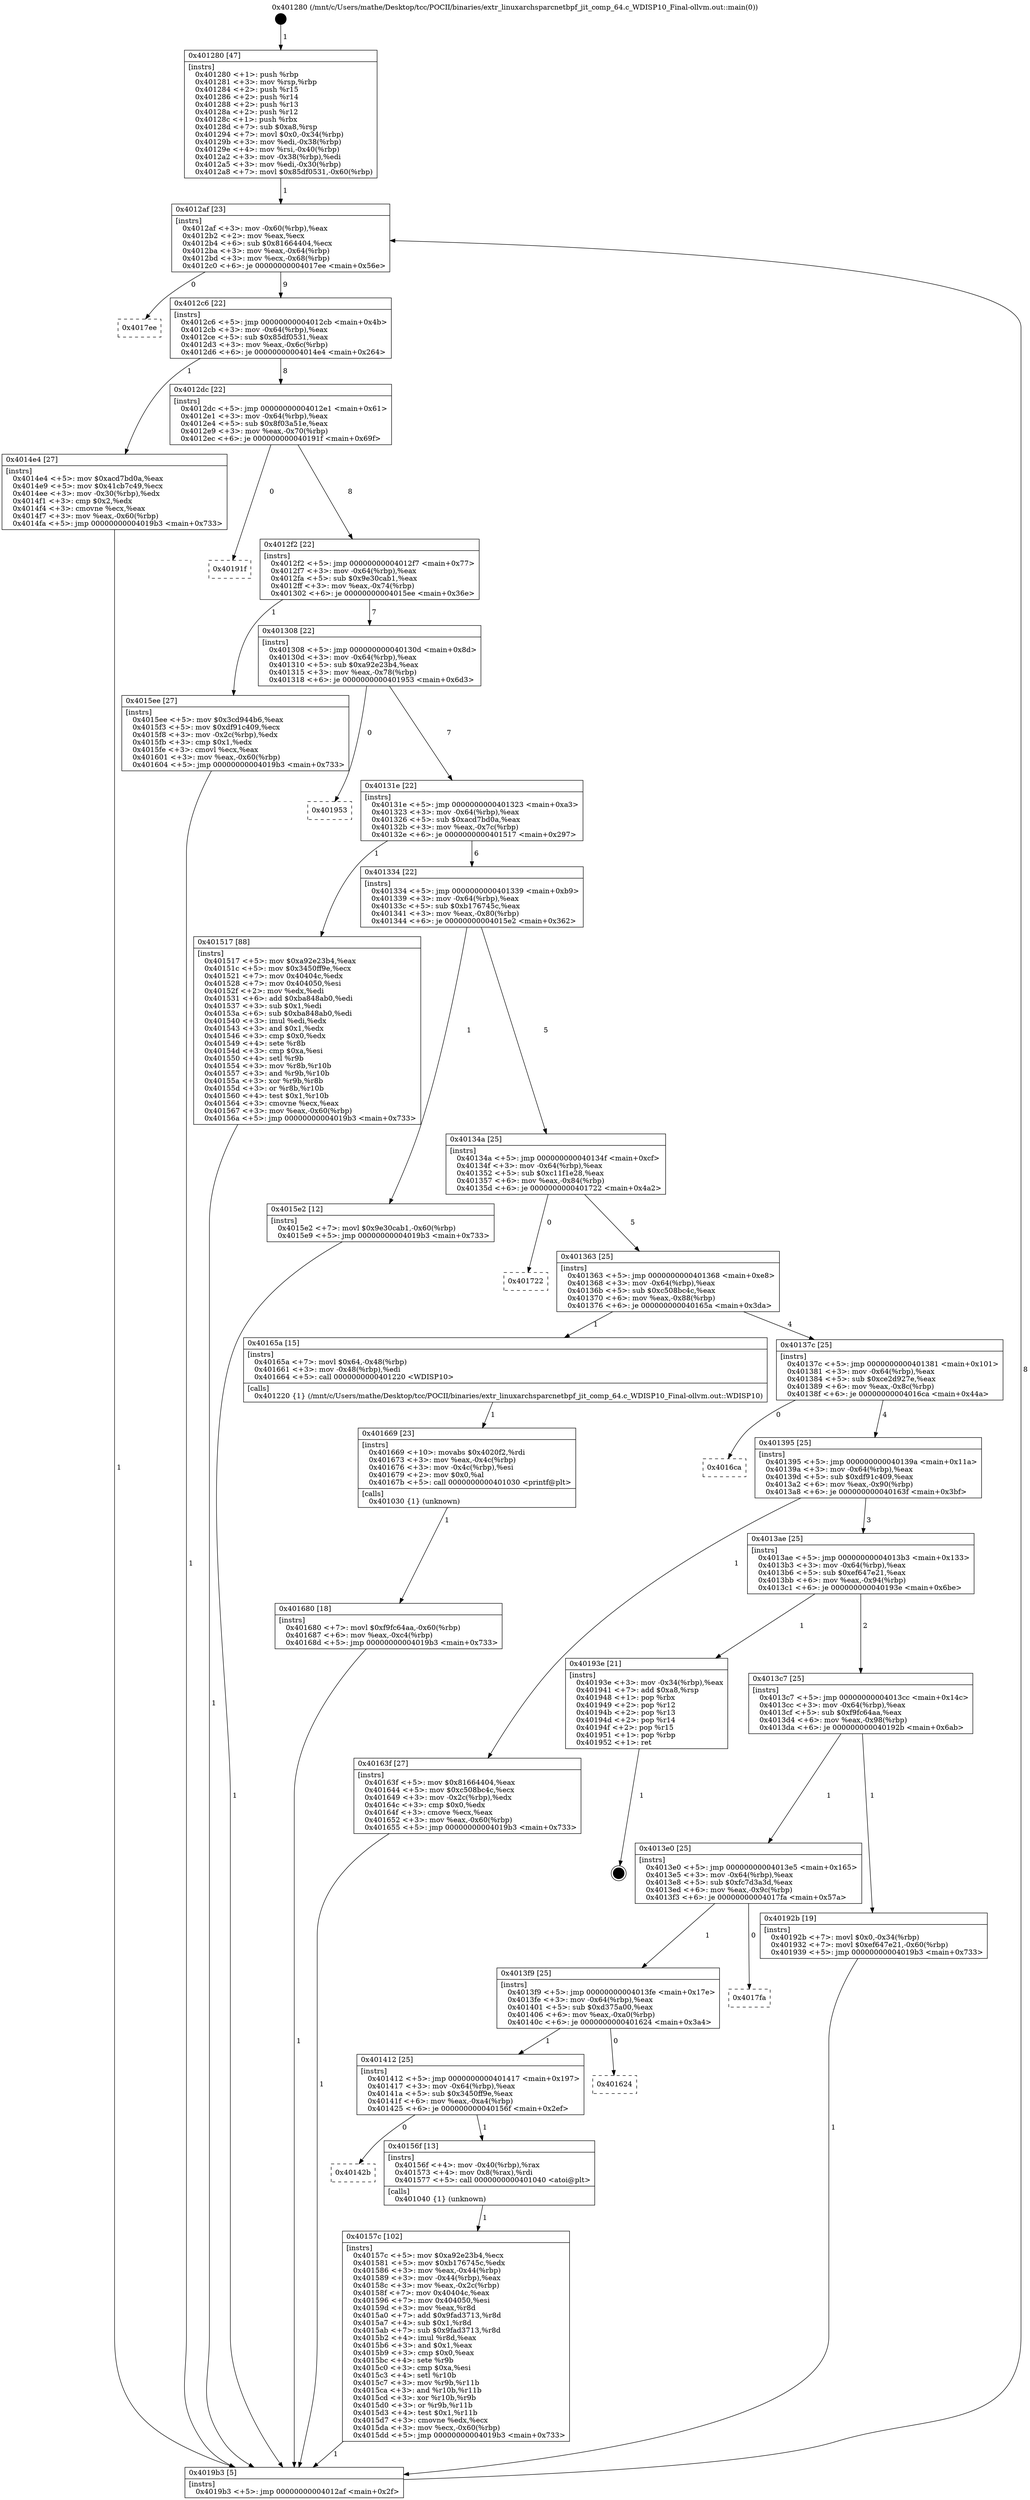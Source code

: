 digraph "0x401280" {
  label = "0x401280 (/mnt/c/Users/mathe/Desktop/tcc/POCII/binaries/extr_linuxarchsparcnetbpf_jit_comp_64.c_WDISP10_Final-ollvm.out::main(0))"
  labelloc = "t"
  node[shape=record]

  Entry [label="",width=0.3,height=0.3,shape=circle,fillcolor=black,style=filled]
  "0x4012af" [label="{
     0x4012af [23]\l
     | [instrs]\l
     &nbsp;&nbsp;0x4012af \<+3\>: mov -0x60(%rbp),%eax\l
     &nbsp;&nbsp;0x4012b2 \<+2\>: mov %eax,%ecx\l
     &nbsp;&nbsp;0x4012b4 \<+6\>: sub $0x81664404,%ecx\l
     &nbsp;&nbsp;0x4012ba \<+3\>: mov %eax,-0x64(%rbp)\l
     &nbsp;&nbsp;0x4012bd \<+3\>: mov %ecx,-0x68(%rbp)\l
     &nbsp;&nbsp;0x4012c0 \<+6\>: je 00000000004017ee \<main+0x56e\>\l
  }"]
  "0x4017ee" [label="{
     0x4017ee\l
  }", style=dashed]
  "0x4012c6" [label="{
     0x4012c6 [22]\l
     | [instrs]\l
     &nbsp;&nbsp;0x4012c6 \<+5\>: jmp 00000000004012cb \<main+0x4b\>\l
     &nbsp;&nbsp;0x4012cb \<+3\>: mov -0x64(%rbp),%eax\l
     &nbsp;&nbsp;0x4012ce \<+5\>: sub $0x85df0531,%eax\l
     &nbsp;&nbsp;0x4012d3 \<+3\>: mov %eax,-0x6c(%rbp)\l
     &nbsp;&nbsp;0x4012d6 \<+6\>: je 00000000004014e4 \<main+0x264\>\l
  }"]
  Exit [label="",width=0.3,height=0.3,shape=circle,fillcolor=black,style=filled,peripheries=2]
  "0x4014e4" [label="{
     0x4014e4 [27]\l
     | [instrs]\l
     &nbsp;&nbsp;0x4014e4 \<+5\>: mov $0xacd7bd0a,%eax\l
     &nbsp;&nbsp;0x4014e9 \<+5\>: mov $0x41cb7c49,%ecx\l
     &nbsp;&nbsp;0x4014ee \<+3\>: mov -0x30(%rbp),%edx\l
     &nbsp;&nbsp;0x4014f1 \<+3\>: cmp $0x2,%edx\l
     &nbsp;&nbsp;0x4014f4 \<+3\>: cmovne %ecx,%eax\l
     &nbsp;&nbsp;0x4014f7 \<+3\>: mov %eax,-0x60(%rbp)\l
     &nbsp;&nbsp;0x4014fa \<+5\>: jmp 00000000004019b3 \<main+0x733\>\l
  }"]
  "0x4012dc" [label="{
     0x4012dc [22]\l
     | [instrs]\l
     &nbsp;&nbsp;0x4012dc \<+5\>: jmp 00000000004012e1 \<main+0x61\>\l
     &nbsp;&nbsp;0x4012e1 \<+3\>: mov -0x64(%rbp),%eax\l
     &nbsp;&nbsp;0x4012e4 \<+5\>: sub $0x8f03a51e,%eax\l
     &nbsp;&nbsp;0x4012e9 \<+3\>: mov %eax,-0x70(%rbp)\l
     &nbsp;&nbsp;0x4012ec \<+6\>: je 000000000040191f \<main+0x69f\>\l
  }"]
  "0x4019b3" [label="{
     0x4019b3 [5]\l
     | [instrs]\l
     &nbsp;&nbsp;0x4019b3 \<+5\>: jmp 00000000004012af \<main+0x2f\>\l
  }"]
  "0x401280" [label="{
     0x401280 [47]\l
     | [instrs]\l
     &nbsp;&nbsp;0x401280 \<+1\>: push %rbp\l
     &nbsp;&nbsp;0x401281 \<+3\>: mov %rsp,%rbp\l
     &nbsp;&nbsp;0x401284 \<+2\>: push %r15\l
     &nbsp;&nbsp;0x401286 \<+2\>: push %r14\l
     &nbsp;&nbsp;0x401288 \<+2\>: push %r13\l
     &nbsp;&nbsp;0x40128a \<+2\>: push %r12\l
     &nbsp;&nbsp;0x40128c \<+1\>: push %rbx\l
     &nbsp;&nbsp;0x40128d \<+7\>: sub $0xa8,%rsp\l
     &nbsp;&nbsp;0x401294 \<+7\>: movl $0x0,-0x34(%rbp)\l
     &nbsp;&nbsp;0x40129b \<+3\>: mov %edi,-0x38(%rbp)\l
     &nbsp;&nbsp;0x40129e \<+4\>: mov %rsi,-0x40(%rbp)\l
     &nbsp;&nbsp;0x4012a2 \<+3\>: mov -0x38(%rbp),%edi\l
     &nbsp;&nbsp;0x4012a5 \<+3\>: mov %edi,-0x30(%rbp)\l
     &nbsp;&nbsp;0x4012a8 \<+7\>: movl $0x85df0531,-0x60(%rbp)\l
  }"]
  "0x401680" [label="{
     0x401680 [18]\l
     | [instrs]\l
     &nbsp;&nbsp;0x401680 \<+7\>: movl $0xf9fc64aa,-0x60(%rbp)\l
     &nbsp;&nbsp;0x401687 \<+6\>: mov %eax,-0xc4(%rbp)\l
     &nbsp;&nbsp;0x40168d \<+5\>: jmp 00000000004019b3 \<main+0x733\>\l
  }"]
  "0x40191f" [label="{
     0x40191f\l
  }", style=dashed]
  "0x4012f2" [label="{
     0x4012f2 [22]\l
     | [instrs]\l
     &nbsp;&nbsp;0x4012f2 \<+5\>: jmp 00000000004012f7 \<main+0x77\>\l
     &nbsp;&nbsp;0x4012f7 \<+3\>: mov -0x64(%rbp),%eax\l
     &nbsp;&nbsp;0x4012fa \<+5\>: sub $0x9e30cab1,%eax\l
     &nbsp;&nbsp;0x4012ff \<+3\>: mov %eax,-0x74(%rbp)\l
     &nbsp;&nbsp;0x401302 \<+6\>: je 00000000004015ee \<main+0x36e\>\l
  }"]
  "0x401669" [label="{
     0x401669 [23]\l
     | [instrs]\l
     &nbsp;&nbsp;0x401669 \<+10\>: movabs $0x4020f2,%rdi\l
     &nbsp;&nbsp;0x401673 \<+3\>: mov %eax,-0x4c(%rbp)\l
     &nbsp;&nbsp;0x401676 \<+3\>: mov -0x4c(%rbp),%esi\l
     &nbsp;&nbsp;0x401679 \<+2\>: mov $0x0,%al\l
     &nbsp;&nbsp;0x40167b \<+5\>: call 0000000000401030 \<printf@plt\>\l
     | [calls]\l
     &nbsp;&nbsp;0x401030 \{1\} (unknown)\l
  }"]
  "0x4015ee" [label="{
     0x4015ee [27]\l
     | [instrs]\l
     &nbsp;&nbsp;0x4015ee \<+5\>: mov $0x3cd944b6,%eax\l
     &nbsp;&nbsp;0x4015f3 \<+5\>: mov $0xdf91c409,%ecx\l
     &nbsp;&nbsp;0x4015f8 \<+3\>: mov -0x2c(%rbp),%edx\l
     &nbsp;&nbsp;0x4015fb \<+3\>: cmp $0x1,%edx\l
     &nbsp;&nbsp;0x4015fe \<+3\>: cmovl %ecx,%eax\l
     &nbsp;&nbsp;0x401601 \<+3\>: mov %eax,-0x60(%rbp)\l
     &nbsp;&nbsp;0x401604 \<+5\>: jmp 00000000004019b3 \<main+0x733\>\l
  }"]
  "0x401308" [label="{
     0x401308 [22]\l
     | [instrs]\l
     &nbsp;&nbsp;0x401308 \<+5\>: jmp 000000000040130d \<main+0x8d\>\l
     &nbsp;&nbsp;0x40130d \<+3\>: mov -0x64(%rbp),%eax\l
     &nbsp;&nbsp;0x401310 \<+5\>: sub $0xa92e23b4,%eax\l
     &nbsp;&nbsp;0x401315 \<+3\>: mov %eax,-0x78(%rbp)\l
     &nbsp;&nbsp;0x401318 \<+6\>: je 0000000000401953 \<main+0x6d3\>\l
  }"]
  "0x40157c" [label="{
     0x40157c [102]\l
     | [instrs]\l
     &nbsp;&nbsp;0x40157c \<+5\>: mov $0xa92e23b4,%ecx\l
     &nbsp;&nbsp;0x401581 \<+5\>: mov $0xb176745c,%edx\l
     &nbsp;&nbsp;0x401586 \<+3\>: mov %eax,-0x44(%rbp)\l
     &nbsp;&nbsp;0x401589 \<+3\>: mov -0x44(%rbp),%eax\l
     &nbsp;&nbsp;0x40158c \<+3\>: mov %eax,-0x2c(%rbp)\l
     &nbsp;&nbsp;0x40158f \<+7\>: mov 0x40404c,%eax\l
     &nbsp;&nbsp;0x401596 \<+7\>: mov 0x404050,%esi\l
     &nbsp;&nbsp;0x40159d \<+3\>: mov %eax,%r8d\l
     &nbsp;&nbsp;0x4015a0 \<+7\>: add $0x9fad3713,%r8d\l
     &nbsp;&nbsp;0x4015a7 \<+4\>: sub $0x1,%r8d\l
     &nbsp;&nbsp;0x4015ab \<+7\>: sub $0x9fad3713,%r8d\l
     &nbsp;&nbsp;0x4015b2 \<+4\>: imul %r8d,%eax\l
     &nbsp;&nbsp;0x4015b6 \<+3\>: and $0x1,%eax\l
     &nbsp;&nbsp;0x4015b9 \<+3\>: cmp $0x0,%eax\l
     &nbsp;&nbsp;0x4015bc \<+4\>: sete %r9b\l
     &nbsp;&nbsp;0x4015c0 \<+3\>: cmp $0xa,%esi\l
     &nbsp;&nbsp;0x4015c3 \<+4\>: setl %r10b\l
     &nbsp;&nbsp;0x4015c7 \<+3\>: mov %r9b,%r11b\l
     &nbsp;&nbsp;0x4015ca \<+3\>: and %r10b,%r11b\l
     &nbsp;&nbsp;0x4015cd \<+3\>: xor %r10b,%r9b\l
     &nbsp;&nbsp;0x4015d0 \<+3\>: or %r9b,%r11b\l
     &nbsp;&nbsp;0x4015d3 \<+4\>: test $0x1,%r11b\l
     &nbsp;&nbsp;0x4015d7 \<+3\>: cmovne %edx,%ecx\l
     &nbsp;&nbsp;0x4015da \<+3\>: mov %ecx,-0x60(%rbp)\l
     &nbsp;&nbsp;0x4015dd \<+5\>: jmp 00000000004019b3 \<main+0x733\>\l
  }"]
  "0x401953" [label="{
     0x401953\l
  }", style=dashed]
  "0x40131e" [label="{
     0x40131e [22]\l
     | [instrs]\l
     &nbsp;&nbsp;0x40131e \<+5\>: jmp 0000000000401323 \<main+0xa3\>\l
     &nbsp;&nbsp;0x401323 \<+3\>: mov -0x64(%rbp),%eax\l
     &nbsp;&nbsp;0x401326 \<+5\>: sub $0xacd7bd0a,%eax\l
     &nbsp;&nbsp;0x40132b \<+3\>: mov %eax,-0x7c(%rbp)\l
     &nbsp;&nbsp;0x40132e \<+6\>: je 0000000000401517 \<main+0x297\>\l
  }"]
  "0x40142b" [label="{
     0x40142b\l
  }", style=dashed]
  "0x401517" [label="{
     0x401517 [88]\l
     | [instrs]\l
     &nbsp;&nbsp;0x401517 \<+5\>: mov $0xa92e23b4,%eax\l
     &nbsp;&nbsp;0x40151c \<+5\>: mov $0x3450ff9e,%ecx\l
     &nbsp;&nbsp;0x401521 \<+7\>: mov 0x40404c,%edx\l
     &nbsp;&nbsp;0x401528 \<+7\>: mov 0x404050,%esi\l
     &nbsp;&nbsp;0x40152f \<+2\>: mov %edx,%edi\l
     &nbsp;&nbsp;0x401531 \<+6\>: add $0xba848ab0,%edi\l
     &nbsp;&nbsp;0x401537 \<+3\>: sub $0x1,%edi\l
     &nbsp;&nbsp;0x40153a \<+6\>: sub $0xba848ab0,%edi\l
     &nbsp;&nbsp;0x401540 \<+3\>: imul %edi,%edx\l
     &nbsp;&nbsp;0x401543 \<+3\>: and $0x1,%edx\l
     &nbsp;&nbsp;0x401546 \<+3\>: cmp $0x0,%edx\l
     &nbsp;&nbsp;0x401549 \<+4\>: sete %r8b\l
     &nbsp;&nbsp;0x40154d \<+3\>: cmp $0xa,%esi\l
     &nbsp;&nbsp;0x401550 \<+4\>: setl %r9b\l
     &nbsp;&nbsp;0x401554 \<+3\>: mov %r8b,%r10b\l
     &nbsp;&nbsp;0x401557 \<+3\>: and %r9b,%r10b\l
     &nbsp;&nbsp;0x40155a \<+3\>: xor %r9b,%r8b\l
     &nbsp;&nbsp;0x40155d \<+3\>: or %r8b,%r10b\l
     &nbsp;&nbsp;0x401560 \<+4\>: test $0x1,%r10b\l
     &nbsp;&nbsp;0x401564 \<+3\>: cmovne %ecx,%eax\l
     &nbsp;&nbsp;0x401567 \<+3\>: mov %eax,-0x60(%rbp)\l
     &nbsp;&nbsp;0x40156a \<+5\>: jmp 00000000004019b3 \<main+0x733\>\l
  }"]
  "0x401334" [label="{
     0x401334 [22]\l
     | [instrs]\l
     &nbsp;&nbsp;0x401334 \<+5\>: jmp 0000000000401339 \<main+0xb9\>\l
     &nbsp;&nbsp;0x401339 \<+3\>: mov -0x64(%rbp),%eax\l
     &nbsp;&nbsp;0x40133c \<+5\>: sub $0xb176745c,%eax\l
     &nbsp;&nbsp;0x401341 \<+3\>: mov %eax,-0x80(%rbp)\l
     &nbsp;&nbsp;0x401344 \<+6\>: je 00000000004015e2 \<main+0x362\>\l
  }"]
  "0x40156f" [label="{
     0x40156f [13]\l
     | [instrs]\l
     &nbsp;&nbsp;0x40156f \<+4\>: mov -0x40(%rbp),%rax\l
     &nbsp;&nbsp;0x401573 \<+4\>: mov 0x8(%rax),%rdi\l
     &nbsp;&nbsp;0x401577 \<+5\>: call 0000000000401040 \<atoi@plt\>\l
     | [calls]\l
     &nbsp;&nbsp;0x401040 \{1\} (unknown)\l
  }"]
  "0x4015e2" [label="{
     0x4015e2 [12]\l
     | [instrs]\l
     &nbsp;&nbsp;0x4015e2 \<+7\>: movl $0x9e30cab1,-0x60(%rbp)\l
     &nbsp;&nbsp;0x4015e9 \<+5\>: jmp 00000000004019b3 \<main+0x733\>\l
  }"]
  "0x40134a" [label="{
     0x40134a [25]\l
     | [instrs]\l
     &nbsp;&nbsp;0x40134a \<+5\>: jmp 000000000040134f \<main+0xcf\>\l
     &nbsp;&nbsp;0x40134f \<+3\>: mov -0x64(%rbp),%eax\l
     &nbsp;&nbsp;0x401352 \<+5\>: sub $0xc11f1e28,%eax\l
     &nbsp;&nbsp;0x401357 \<+6\>: mov %eax,-0x84(%rbp)\l
     &nbsp;&nbsp;0x40135d \<+6\>: je 0000000000401722 \<main+0x4a2\>\l
  }"]
  "0x401412" [label="{
     0x401412 [25]\l
     | [instrs]\l
     &nbsp;&nbsp;0x401412 \<+5\>: jmp 0000000000401417 \<main+0x197\>\l
     &nbsp;&nbsp;0x401417 \<+3\>: mov -0x64(%rbp),%eax\l
     &nbsp;&nbsp;0x40141a \<+5\>: sub $0x3450ff9e,%eax\l
     &nbsp;&nbsp;0x40141f \<+6\>: mov %eax,-0xa4(%rbp)\l
     &nbsp;&nbsp;0x401425 \<+6\>: je 000000000040156f \<main+0x2ef\>\l
  }"]
  "0x401722" [label="{
     0x401722\l
  }", style=dashed]
  "0x401363" [label="{
     0x401363 [25]\l
     | [instrs]\l
     &nbsp;&nbsp;0x401363 \<+5\>: jmp 0000000000401368 \<main+0xe8\>\l
     &nbsp;&nbsp;0x401368 \<+3\>: mov -0x64(%rbp),%eax\l
     &nbsp;&nbsp;0x40136b \<+5\>: sub $0xc508bc4c,%eax\l
     &nbsp;&nbsp;0x401370 \<+6\>: mov %eax,-0x88(%rbp)\l
     &nbsp;&nbsp;0x401376 \<+6\>: je 000000000040165a \<main+0x3da\>\l
  }"]
  "0x401624" [label="{
     0x401624\l
  }", style=dashed]
  "0x40165a" [label="{
     0x40165a [15]\l
     | [instrs]\l
     &nbsp;&nbsp;0x40165a \<+7\>: movl $0x64,-0x48(%rbp)\l
     &nbsp;&nbsp;0x401661 \<+3\>: mov -0x48(%rbp),%edi\l
     &nbsp;&nbsp;0x401664 \<+5\>: call 0000000000401220 \<WDISP10\>\l
     | [calls]\l
     &nbsp;&nbsp;0x401220 \{1\} (/mnt/c/Users/mathe/Desktop/tcc/POCII/binaries/extr_linuxarchsparcnetbpf_jit_comp_64.c_WDISP10_Final-ollvm.out::WDISP10)\l
  }"]
  "0x40137c" [label="{
     0x40137c [25]\l
     | [instrs]\l
     &nbsp;&nbsp;0x40137c \<+5\>: jmp 0000000000401381 \<main+0x101\>\l
     &nbsp;&nbsp;0x401381 \<+3\>: mov -0x64(%rbp),%eax\l
     &nbsp;&nbsp;0x401384 \<+5\>: sub $0xce2d927e,%eax\l
     &nbsp;&nbsp;0x401389 \<+6\>: mov %eax,-0x8c(%rbp)\l
     &nbsp;&nbsp;0x40138f \<+6\>: je 00000000004016ca \<main+0x44a\>\l
  }"]
  "0x4013f9" [label="{
     0x4013f9 [25]\l
     | [instrs]\l
     &nbsp;&nbsp;0x4013f9 \<+5\>: jmp 00000000004013fe \<main+0x17e\>\l
     &nbsp;&nbsp;0x4013fe \<+3\>: mov -0x64(%rbp),%eax\l
     &nbsp;&nbsp;0x401401 \<+5\>: sub $0xd375a00,%eax\l
     &nbsp;&nbsp;0x401406 \<+6\>: mov %eax,-0xa0(%rbp)\l
     &nbsp;&nbsp;0x40140c \<+6\>: je 0000000000401624 \<main+0x3a4\>\l
  }"]
  "0x4016ca" [label="{
     0x4016ca\l
  }", style=dashed]
  "0x401395" [label="{
     0x401395 [25]\l
     | [instrs]\l
     &nbsp;&nbsp;0x401395 \<+5\>: jmp 000000000040139a \<main+0x11a\>\l
     &nbsp;&nbsp;0x40139a \<+3\>: mov -0x64(%rbp),%eax\l
     &nbsp;&nbsp;0x40139d \<+5\>: sub $0xdf91c409,%eax\l
     &nbsp;&nbsp;0x4013a2 \<+6\>: mov %eax,-0x90(%rbp)\l
     &nbsp;&nbsp;0x4013a8 \<+6\>: je 000000000040163f \<main+0x3bf\>\l
  }"]
  "0x4017fa" [label="{
     0x4017fa\l
  }", style=dashed]
  "0x40163f" [label="{
     0x40163f [27]\l
     | [instrs]\l
     &nbsp;&nbsp;0x40163f \<+5\>: mov $0x81664404,%eax\l
     &nbsp;&nbsp;0x401644 \<+5\>: mov $0xc508bc4c,%ecx\l
     &nbsp;&nbsp;0x401649 \<+3\>: mov -0x2c(%rbp),%edx\l
     &nbsp;&nbsp;0x40164c \<+3\>: cmp $0x0,%edx\l
     &nbsp;&nbsp;0x40164f \<+3\>: cmove %ecx,%eax\l
     &nbsp;&nbsp;0x401652 \<+3\>: mov %eax,-0x60(%rbp)\l
     &nbsp;&nbsp;0x401655 \<+5\>: jmp 00000000004019b3 \<main+0x733\>\l
  }"]
  "0x4013ae" [label="{
     0x4013ae [25]\l
     | [instrs]\l
     &nbsp;&nbsp;0x4013ae \<+5\>: jmp 00000000004013b3 \<main+0x133\>\l
     &nbsp;&nbsp;0x4013b3 \<+3\>: mov -0x64(%rbp),%eax\l
     &nbsp;&nbsp;0x4013b6 \<+5\>: sub $0xef647e21,%eax\l
     &nbsp;&nbsp;0x4013bb \<+6\>: mov %eax,-0x94(%rbp)\l
     &nbsp;&nbsp;0x4013c1 \<+6\>: je 000000000040193e \<main+0x6be\>\l
  }"]
  "0x4013e0" [label="{
     0x4013e0 [25]\l
     | [instrs]\l
     &nbsp;&nbsp;0x4013e0 \<+5\>: jmp 00000000004013e5 \<main+0x165\>\l
     &nbsp;&nbsp;0x4013e5 \<+3\>: mov -0x64(%rbp),%eax\l
     &nbsp;&nbsp;0x4013e8 \<+5\>: sub $0xfc7d3a3d,%eax\l
     &nbsp;&nbsp;0x4013ed \<+6\>: mov %eax,-0x9c(%rbp)\l
     &nbsp;&nbsp;0x4013f3 \<+6\>: je 00000000004017fa \<main+0x57a\>\l
  }"]
  "0x40193e" [label="{
     0x40193e [21]\l
     | [instrs]\l
     &nbsp;&nbsp;0x40193e \<+3\>: mov -0x34(%rbp),%eax\l
     &nbsp;&nbsp;0x401941 \<+7\>: add $0xa8,%rsp\l
     &nbsp;&nbsp;0x401948 \<+1\>: pop %rbx\l
     &nbsp;&nbsp;0x401949 \<+2\>: pop %r12\l
     &nbsp;&nbsp;0x40194b \<+2\>: pop %r13\l
     &nbsp;&nbsp;0x40194d \<+2\>: pop %r14\l
     &nbsp;&nbsp;0x40194f \<+2\>: pop %r15\l
     &nbsp;&nbsp;0x401951 \<+1\>: pop %rbp\l
     &nbsp;&nbsp;0x401952 \<+1\>: ret\l
  }"]
  "0x4013c7" [label="{
     0x4013c7 [25]\l
     | [instrs]\l
     &nbsp;&nbsp;0x4013c7 \<+5\>: jmp 00000000004013cc \<main+0x14c\>\l
     &nbsp;&nbsp;0x4013cc \<+3\>: mov -0x64(%rbp),%eax\l
     &nbsp;&nbsp;0x4013cf \<+5\>: sub $0xf9fc64aa,%eax\l
     &nbsp;&nbsp;0x4013d4 \<+6\>: mov %eax,-0x98(%rbp)\l
     &nbsp;&nbsp;0x4013da \<+6\>: je 000000000040192b \<main+0x6ab\>\l
  }"]
  "0x40192b" [label="{
     0x40192b [19]\l
     | [instrs]\l
     &nbsp;&nbsp;0x40192b \<+7\>: movl $0x0,-0x34(%rbp)\l
     &nbsp;&nbsp;0x401932 \<+7\>: movl $0xef647e21,-0x60(%rbp)\l
     &nbsp;&nbsp;0x401939 \<+5\>: jmp 00000000004019b3 \<main+0x733\>\l
  }"]
  Entry -> "0x401280" [label=" 1"]
  "0x4012af" -> "0x4017ee" [label=" 0"]
  "0x4012af" -> "0x4012c6" [label=" 9"]
  "0x40193e" -> Exit [label=" 1"]
  "0x4012c6" -> "0x4014e4" [label=" 1"]
  "0x4012c6" -> "0x4012dc" [label=" 8"]
  "0x4014e4" -> "0x4019b3" [label=" 1"]
  "0x401280" -> "0x4012af" [label=" 1"]
  "0x4019b3" -> "0x4012af" [label=" 8"]
  "0x40192b" -> "0x4019b3" [label=" 1"]
  "0x4012dc" -> "0x40191f" [label=" 0"]
  "0x4012dc" -> "0x4012f2" [label=" 8"]
  "0x401680" -> "0x4019b3" [label=" 1"]
  "0x4012f2" -> "0x4015ee" [label=" 1"]
  "0x4012f2" -> "0x401308" [label=" 7"]
  "0x401669" -> "0x401680" [label=" 1"]
  "0x401308" -> "0x401953" [label=" 0"]
  "0x401308" -> "0x40131e" [label=" 7"]
  "0x40165a" -> "0x401669" [label=" 1"]
  "0x40131e" -> "0x401517" [label=" 1"]
  "0x40131e" -> "0x401334" [label=" 6"]
  "0x401517" -> "0x4019b3" [label=" 1"]
  "0x40163f" -> "0x4019b3" [label=" 1"]
  "0x401334" -> "0x4015e2" [label=" 1"]
  "0x401334" -> "0x40134a" [label=" 5"]
  "0x4015ee" -> "0x4019b3" [label=" 1"]
  "0x40134a" -> "0x401722" [label=" 0"]
  "0x40134a" -> "0x401363" [label=" 5"]
  "0x40157c" -> "0x4019b3" [label=" 1"]
  "0x401363" -> "0x40165a" [label=" 1"]
  "0x401363" -> "0x40137c" [label=" 4"]
  "0x40156f" -> "0x40157c" [label=" 1"]
  "0x40137c" -> "0x4016ca" [label=" 0"]
  "0x40137c" -> "0x401395" [label=" 4"]
  "0x401412" -> "0x40156f" [label=" 1"]
  "0x401395" -> "0x40163f" [label=" 1"]
  "0x401395" -> "0x4013ae" [label=" 3"]
  "0x4015e2" -> "0x4019b3" [label=" 1"]
  "0x4013ae" -> "0x40193e" [label=" 1"]
  "0x4013ae" -> "0x4013c7" [label=" 2"]
  "0x4013f9" -> "0x401624" [label=" 0"]
  "0x4013c7" -> "0x40192b" [label=" 1"]
  "0x4013c7" -> "0x4013e0" [label=" 1"]
  "0x4013f9" -> "0x401412" [label=" 1"]
  "0x4013e0" -> "0x4017fa" [label=" 0"]
  "0x4013e0" -> "0x4013f9" [label=" 1"]
  "0x401412" -> "0x40142b" [label=" 0"]
}
